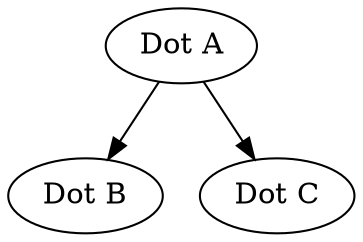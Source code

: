 // The Test Bigraph
digraph bigraph {
	A [label="Dot A"]
	B [label="Dot B"]
	C [label="Dot C"]
	A -> B
	A -> C
}
